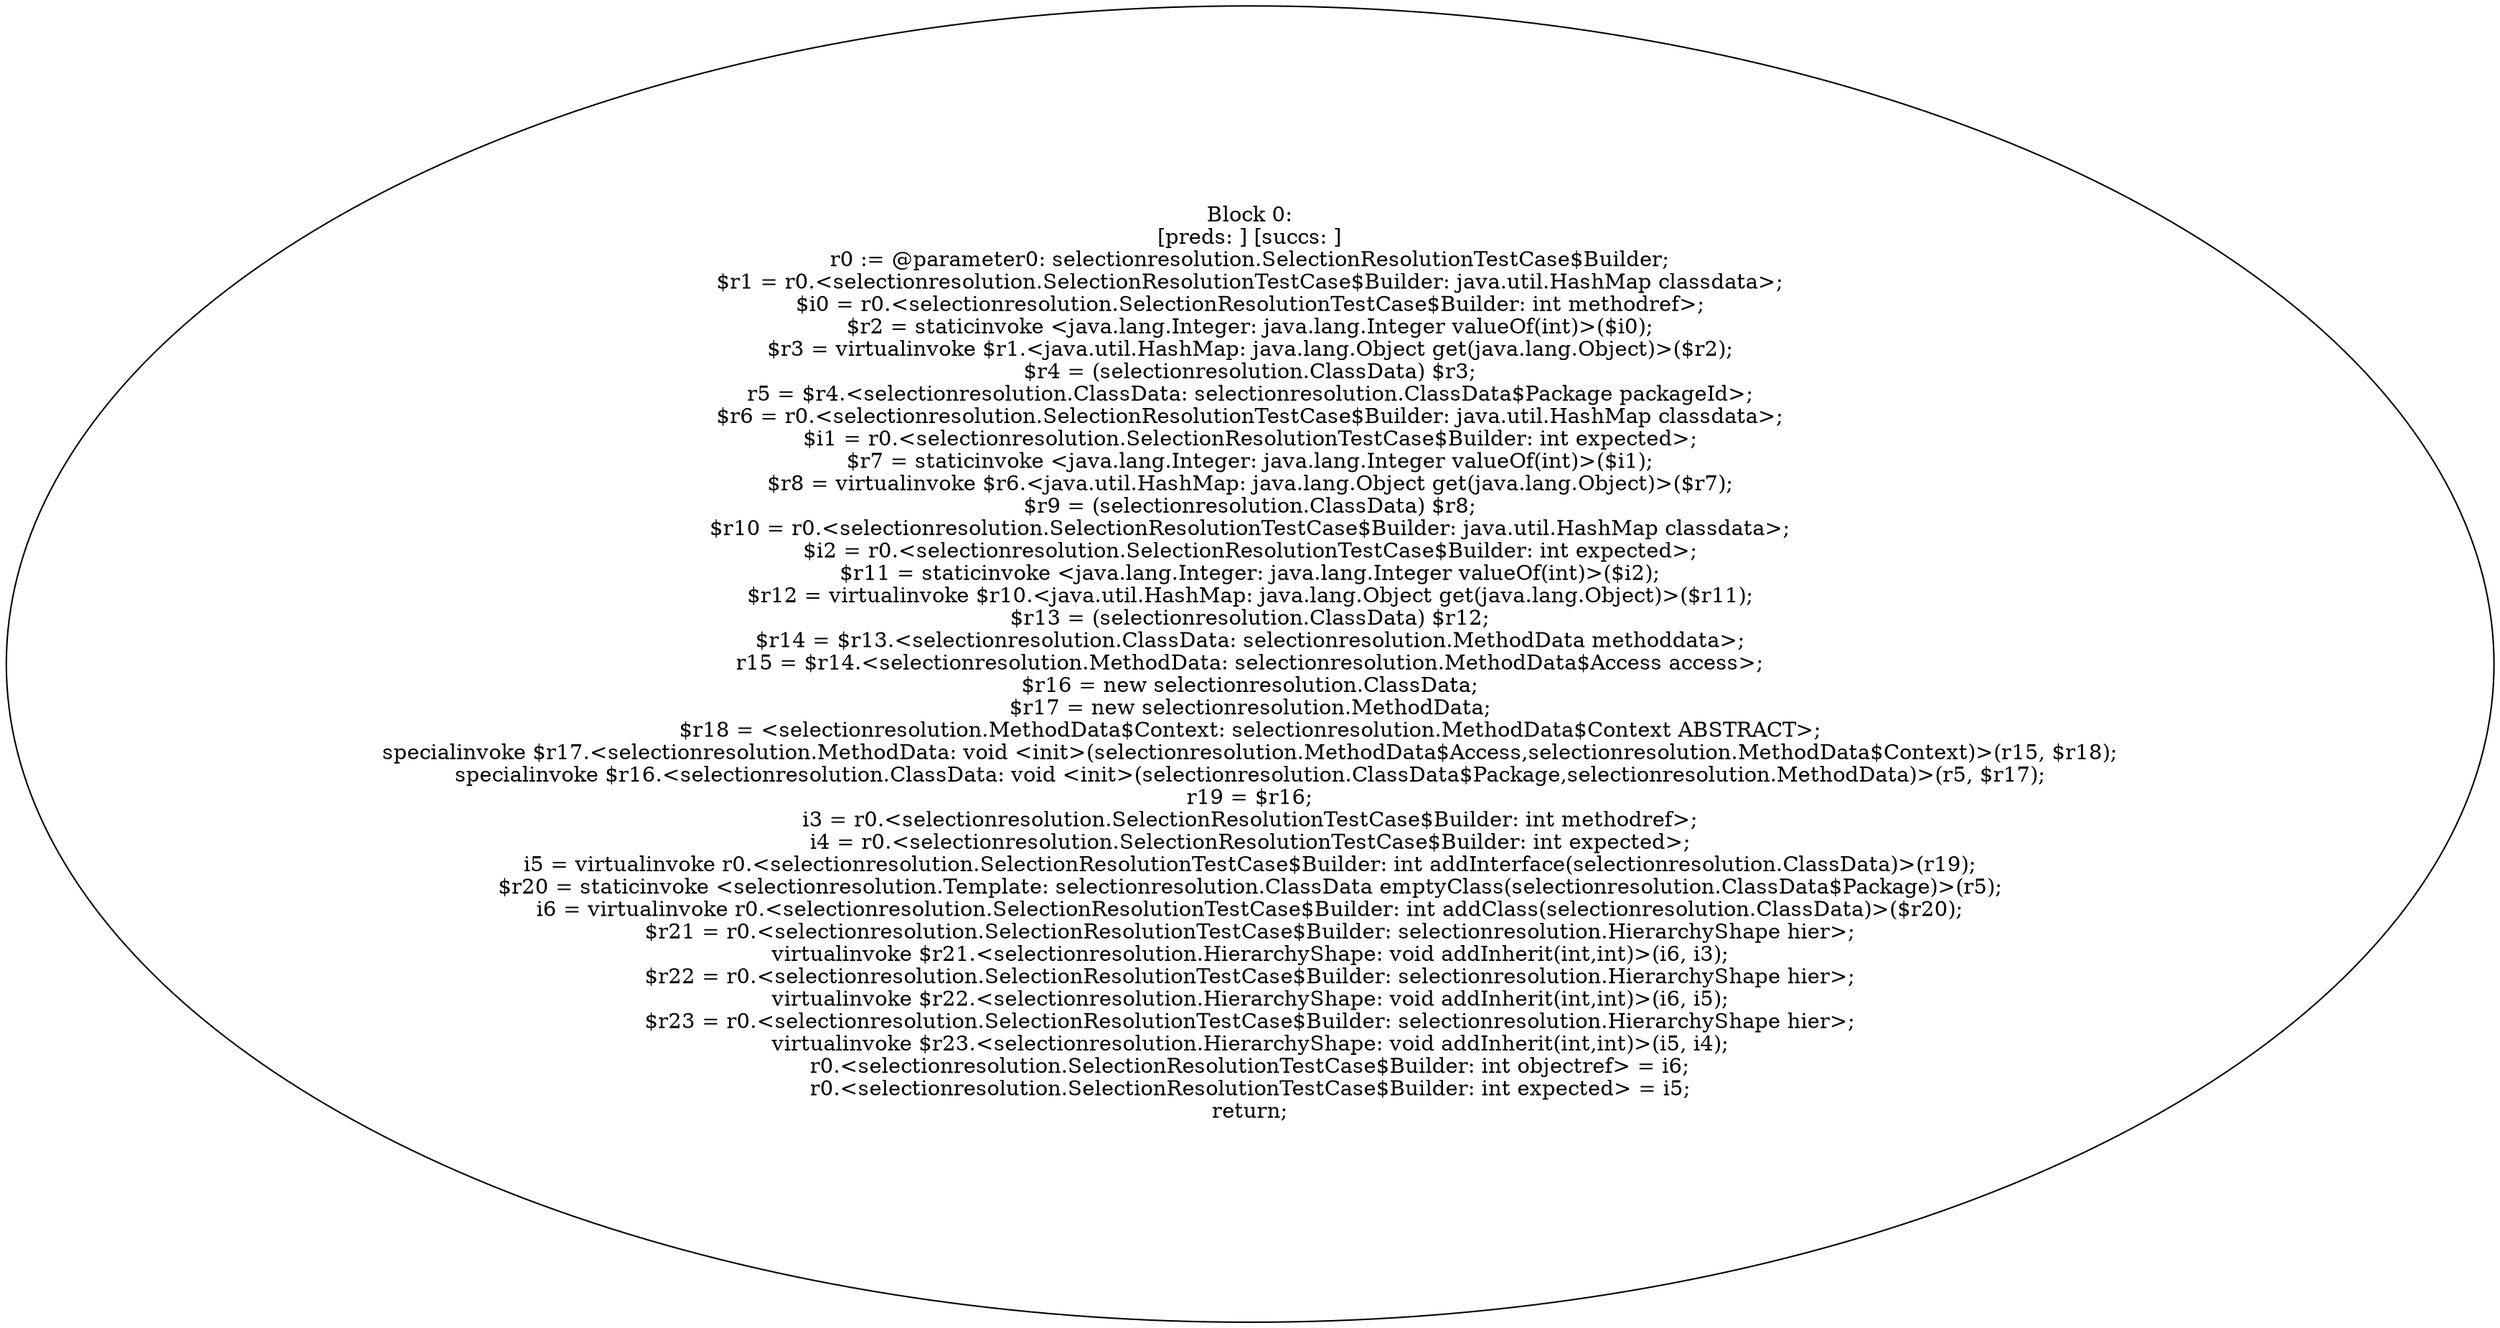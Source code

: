 digraph "unitGraph" {
    "Block 0:
[preds: ] [succs: ]
r0 := @parameter0: selectionresolution.SelectionResolutionTestCase$Builder;
$r1 = r0.<selectionresolution.SelectionResolutionTestCase$Builder: java.util.HashMap classdata>;
$i0 = r0.<selectionresolution.SelectionResolutionTestCase$Builder: int methodref>;
$r2 = staticinvoke <java.lang.Integer: java.lang.Integer valueOf(int)>($i0);
$r3 = virtualinvoke $r1.<java.util.HashMap: java.lang.Object get(java.lang.Object)>($r2);
$r4 = (selectionresolution.ClassData) $r3;
r5 = $r4.<selectionresolution.ClassData: selectionresolution.ClassData$Package packageId>;
$r6 = r0.<selectionresolution.SelectionResolutionTestCase$Builder: java.util.HashMap classdata>;
$i1 = r0.<selectionresolution.SelectionResolutionTestCase$Builder: int expected>;
$r7 = staticinvoke <java.lang.Integer: java.lang.Integer valueOf(int)>($i1);
$r8 = virtualinvoke $r6.<java.util.HashMap: java.lang.Object get(java.lang.Object)>($r7);
$r9 = (selectionresolution.ClassData) $r8;
$r10 = r0.<selectionresolution.SelectionResolutionTestCase$Builder: java.util.HashMap classdata>;
$i2 = r0.<selectionresolution.SelectionResolutionTestCase$Builder: int expected>;
$r11 = staticinvoke <java.lang.Integer: java.lang.Integer valueOf(int)>($i2);
$r12 = virtualinvoke $r10.<java.util.HashMap: java.lang.Object get(java.lang.Object)>($r11);
$r13 = (selectionresolution.ClassData) $r12;
$r14 = $r13.<selectionresolution.ClassData: selectionresolution.MethodData methoddata>;
r15 = $r14.<selectionresolution.MethodData: selectionresolution.MethodData$Access access>;
$r16 = new selectionresolution.ClassData;
$r17 = new selectionresolution.MethodData;
$r18 = <selectionresolution.MethodData$Context: selectionresolution.MethodData$Context ABSTRACT>;
specialinvoke $r17.<selectionresolution.MethodData: void <init>(selectionresolution.MethodData$Access,selectionresolution.MethodData$Context)>(r15, $r18);
specialinvoke $r16.<selectionresolution.ClassData: void <init>(selectionresolution.ClassData$Package,selectionresolution.MethodData)>(r5, $r17);
r19 = $r16;
i3 = r0.<selectionresolution.SelectionResolutionTestCase$Builder: int methodref>;
i4 = r0.<selectionresolution.SelectionResolutionTestCase$Builder: int expected>;
i5 = virtualinvoke r0.<selectionresolution.SelectionResolutionTestCase$Builder: int addInterface(selectionresolution.ClassData)>(r19);
$r20 = staticinvoke <selectionresolution.Template: selectionresolution.ClassData emptyClass(selectionresolution.ClassData$Package)>(r5);
i6 = virtualinvoke r0.<selectionresolution.SelectionResolutionTestCase$Builder: int addClass(selectionresolution.ClassData)>($r20);
$r21 = r0.<selectionresolution.SelectionResolutionTestCase$Builder: selectionresolution.HierarchyShape hier>;
virtualinvoke $r21.<selectionresolution.HierarchyShape: void addInherit(int,int)>(i6, i3);
$r22 = r0.<selectionresolution.SelectionResolutionTestCase$Builder: selectionresolution.HierarchyShape hier>;
virtualinvoke $r22.<selectionresolution.HierarchyShape: void addInherit(int,int)>(i6, i5);
$r23 = r0.<selectionresolution.SelectionResolutionTestCase$Builder: selectionresolution.HierarchyShape hier>;
virtualinvoke $r23.<selectionresolution.HierarchyShape: void addInherit(int,int)>(i5, i4);
r0.<selectionresolution.SelectionResolutionTestCase$Builder: int objectref> = i6;
r0.<selectionresolution.SelectionResolutionTestCase$Builder: int expected> = i5;
return;
"
}

